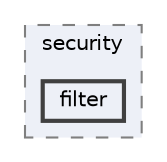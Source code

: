 digraph "repository/core/src/main/java/com/sterlite/cal/core/security/filter"
{
 // LATEX_PDF_SIZE
  bgcolor="transparent";
  edge [fontname=Helvetica,fontsize=10,labelfontname=Helvetica,labelfontsize=10];
  node [fontname=Helvetica,fontsize=10,shape=box,height=0.2,width=0.4];
  compound=true
  subgraph clusterdir_3b01dbe0bbea3c1271b75badbceba1fe {
    graph [ bgcolor="#edf0f7", pencolor="grey50", label="security", fontname=Helvetica,fontsize=10 style="filled,dashed", URL="dir_3b01dbe0bbea3c1271b75badbceba1fe.html",tooltip=""]
  dir_6d0ec426ed18bb1e6042447017faaf3b [label="filter", fillcolor="#edf0f7", color="grey25", style="filled,bold", URL="dir_6d0ec426ed18bb1e6042447017faaf3b.html",tooltip=""];
  }
}
